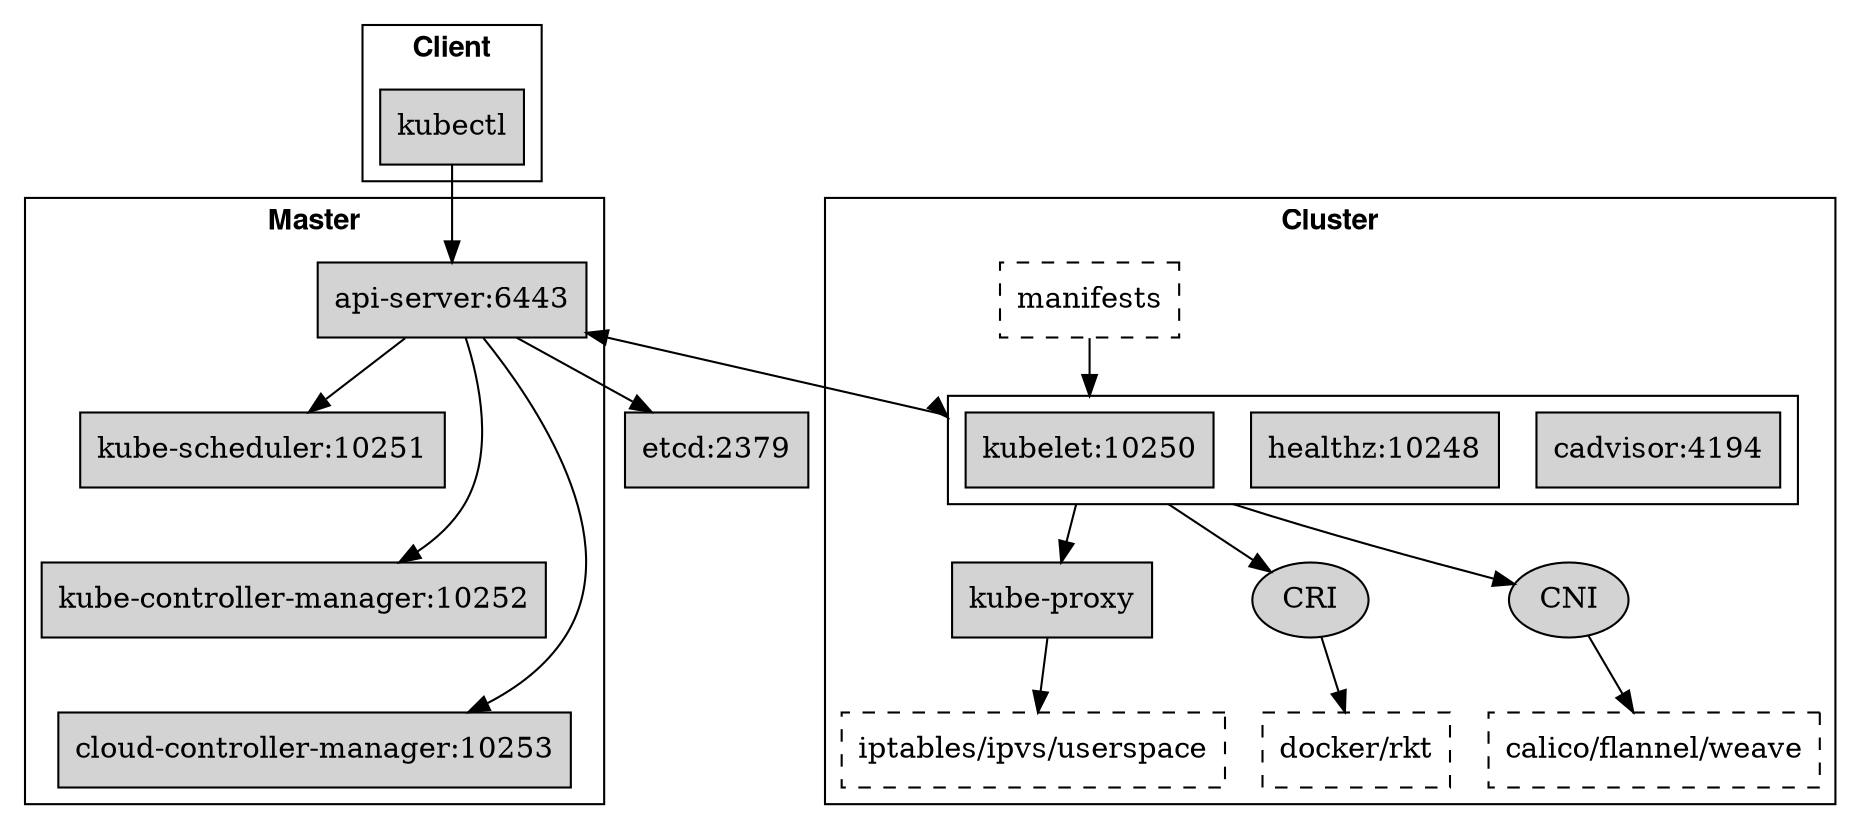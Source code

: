 digraph G {
    node[shape=rectangle]
    compound=true;
    node[style=filled]

    subgraph cluster_client {
        label="Client"
       fontname="Helvetica bold"
        kubectl
    }

    subgraph cluster_master {
        label="Master"
         fontname="Helvetica bold"
        "kube-scheduler:10251"
        "kube-controller-manager:10252"
        "api-server:6443"
        "cloud-controller-manager:10253"
    }

    subgraph cluster_worker {
        label="Cluster"
        fontname="Helvetica bold"
        subgraph cluster_kubelet {
            label=""
            "cadvisor:4194"
            "healthz:10248"
            "kubelet:10250"
        }
        "kube-proxy"
        "iptables/ipvs/userspace"[style=dashed]
        "CRI"[style=filled, shape=ellipse]
        "docker/rkt"[style=dashed]
        "calico/flannel/weave"[style=dashed]
        "CNI"[style=filled, shape=ellipse]
        "manifests"[style=dashed]
    }


    "api-server:6443" -> "etcd:2379"
    "api-server:6443" -> "kubelet:10250" [lhead=cluster_kubelet, dir=both]
    "kubectl" -> "api-server:6443"
    "kubelet:10250" -> "kube-proxy" [ltail=cluster_kubelet]
    "kube-proxy" -> "iptables/ipvs/userspace"
    "manifests" ->   "kubelet:10250" [lhead=cluster_kubelet]
    "kubelet:10250" -> "CRI" [ltail=cluster_kubelet]
    "kubelet:10250" -> "CNI" [ltail=cluster_kubelet]
    CRI -> "docker/rkt"
    CNI -> "calico/flannel/weave"
    "api-server:6443" -> "kube-scheduler:10251"
    "api-server:6443" -> "kube-controller-manager:10252"
    "api-server:6443" -> "cloud-controller-manager:10253"
    "kube-scheduler:10251" -> "kube-controller-manager:10252" -> "cloud-controller-manager:10253" [style=invis]

}